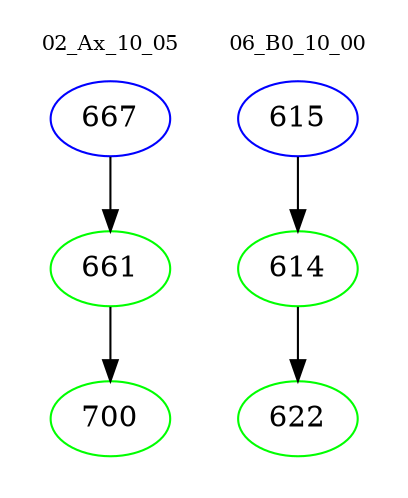 digraph{
subgraph cluster_0 {
color = white
label = "02_Ax_10_05";
fontsize=10;
T0_667 [label="667", color="blue"]
T0_667 -> T0_661 [color="black"]
T0_661 [label="661", color="green"]
T0_661 -> T0_700 [color="black"]
T0_700 [label="700", color="green"]
}
subgraph cluster_1 {
color = white
label = "06_B0_10_00";
fontsize=10;
T1_615 [label="615", color="blue"]
T1_615 -> T1_614 [color="black"]
T1_614 [label="614", color="green"]
T1_614 -> T1_622 [color="black"]
T1_622 [label="622", color="green"]
}
}

